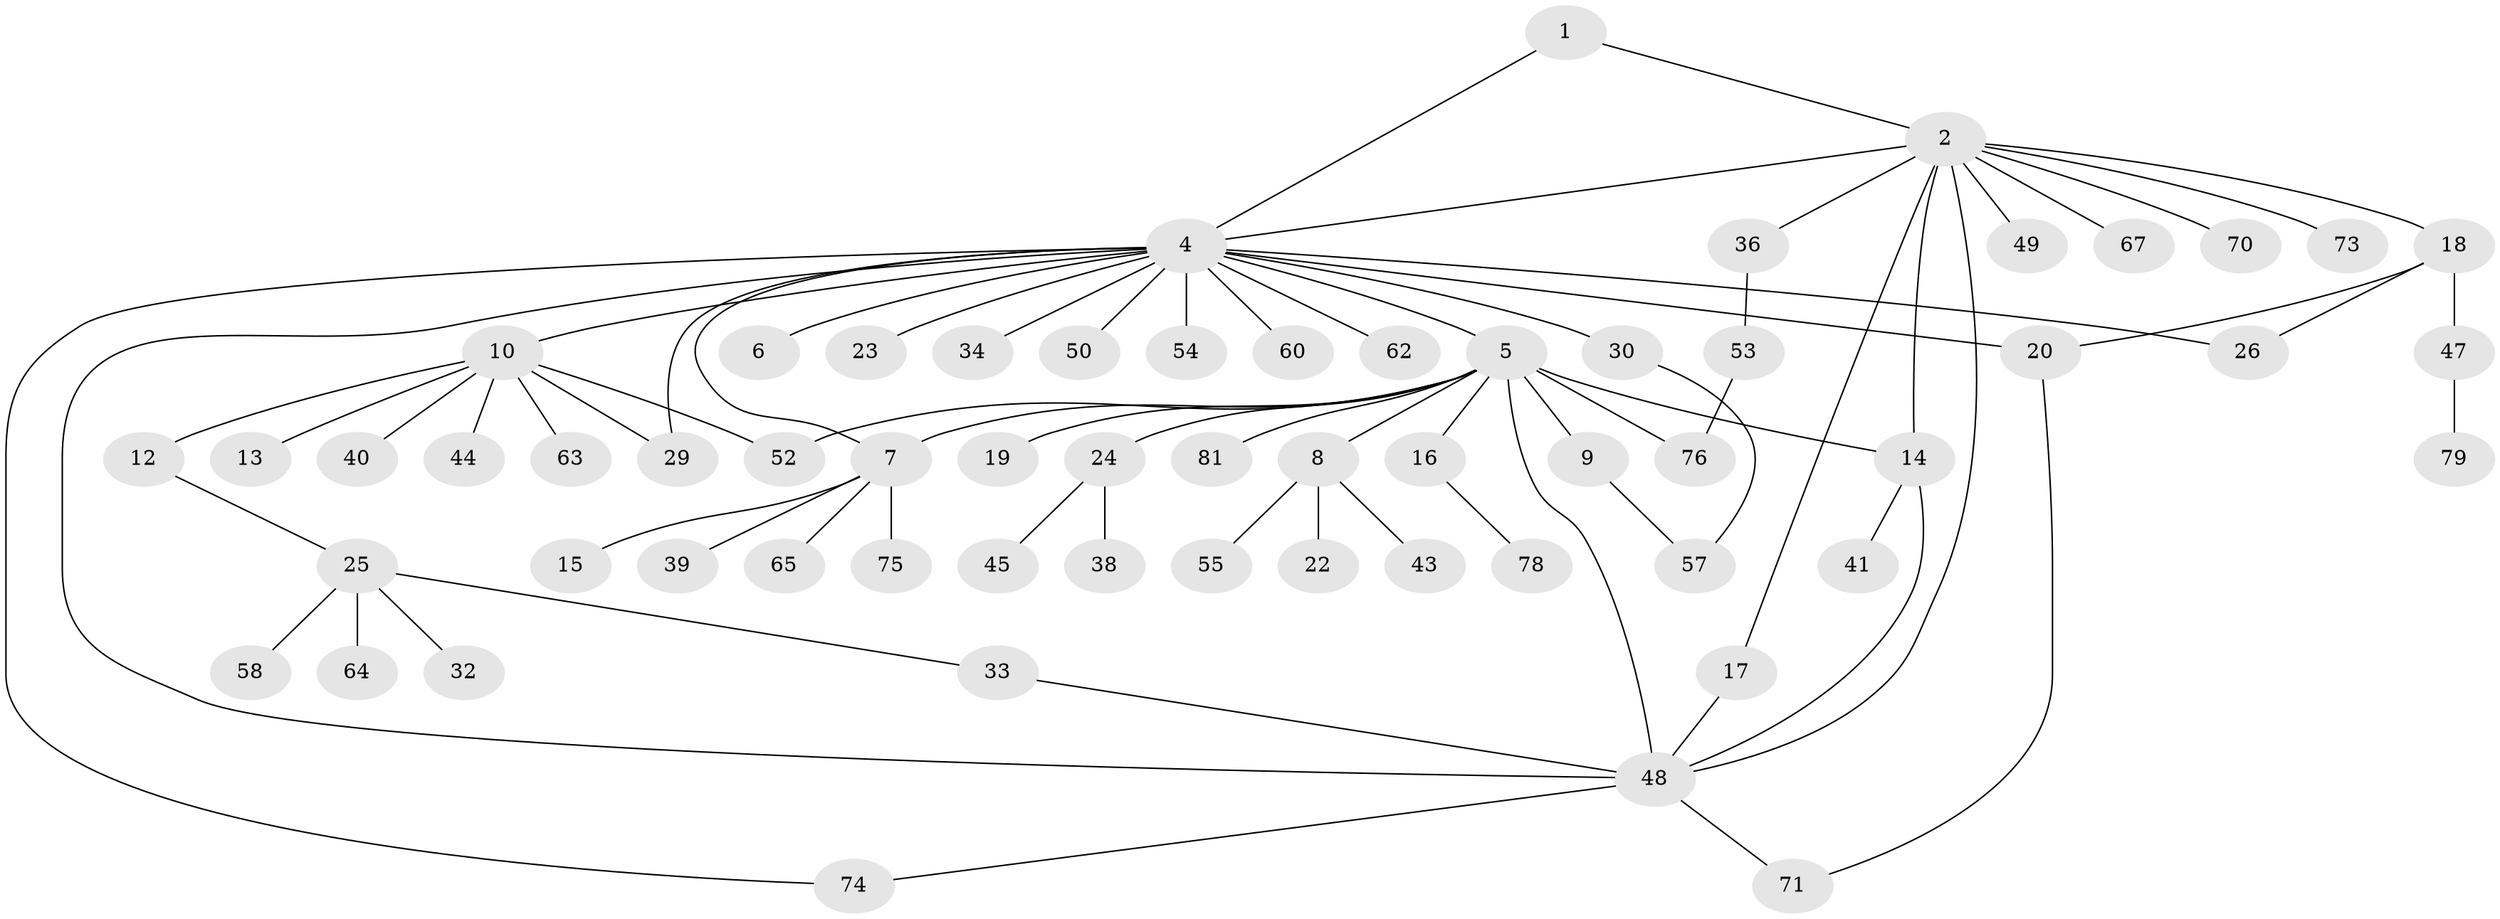 // original degree distribution, {3: 0.12195121951219512, 11: 0.012195121951219513, 4: 0.024390243902439025, 19: 0.012195121951219513, 6: 0.036585365853658534, 1: 0.524390243902439, 7: 0.024390243902439025, 2: 0.2073170731707317, 9: 0.024390243902439025, 5: 0.012195121951219513}
// Generated by graph-tools (version 1.1) at 2025/41/03/06/25 10:41:51]
// undirected, 61 vertices, 76 edges
graph export_dot {
graph [start="1"]
  node [color=gray90,style=filled];
  1 [super="+31"];
  2 [super="+3"];
  4 [super="+37"];
  5 [super="+21"];
  6;
  7 [super="+11"];
  8 [super="+27"];
  9;
  10 [super="+69"];
  12;
  13;
  14 [super="+35"];
  15;
  16;
  17 [super="+59"];
  18 [super="+28"];
  19;
  20 [super="+56"];
  22 [super="+42"];
  23;
  24;
  25 [super="+72"];
  26 [super="+46"];
  29 [super="+51"];
  30;
  32;
  33;
  34;
  36 [super="+68"];
  38;
  39;
  40;
  41;
  43;
  44;
  45;
  47 [super="+66"];
  48 [super="+61"];
  49;
  50 [super="+80"];
  52;
  53;
  54;
  55;
  57 [super="+77"];
  58 [super="+82"];
  60;
  62;
  63;
  64;
  65;
  67;
  70;
  71;
  73;
  74;
  75;
  76;
  78;
  79;
  81;
  1 -- 2;
  1 -- 4;
  2 -- 4;
  2 -- 14;
  2 -- 17;
  2 -- 18;
  2 -- 36;
  2 -- 70;
  2 -- 73;
  2 -- 48;
  2 -- 49;
  2 -- 67;
  4 -- 5;
  4 -- 6;
  4 -- 7;
  4 -- 10;
  4 -- 20 [weight=2];
  4 -- 23;
  4 -- 26;
  4 -- 29;
  4 -- 30;
  4 -- 34;
  4 -- 50;
  4 -- 54;
  4 -- 60;
  4 -- 74;
  4 -- 62;
  4 -- 48;
  5 -- 8 [weight=2];
  5 -- 9;
  5 -- 16;
  5 -- 19;
  5 -- 7;
  5 -- 76;
  5 -- 48;
  5 -- 81;
  5 -- 52;
  5 -- 24;
  5 -- 14;
  7 -- 15;
  7 -- 39;
  7 -- 65;
  7 -- 75;
  8 -- 22;
  8 -- 43;
  8 -- 55;
  9 -- 57;
  10 -- 12;
  10 -- 13;
  10 -- 29;
  10 -- 40;
  10 -- 44;
  10 -- 52;
  10 -- 63;
  12 -- 25;
  14 -- 41;
  14 -- 48;
  16 -- 78;
  17 -- 48;
  18 -- 47;
  18 -- 26;
  18 -- 20;
  20 -- 71;
  24 -- 38;
  24 -- 45;
  25 -- 32;
  25 -- 33;
  25 -- 58;
  25 -- 64;
  30 -- 57;
  33 -- 48;
  36 -- 53;
  47 -- 79;
  48 -- 71;
  48 -- 74;
  53 -- 76;
}
